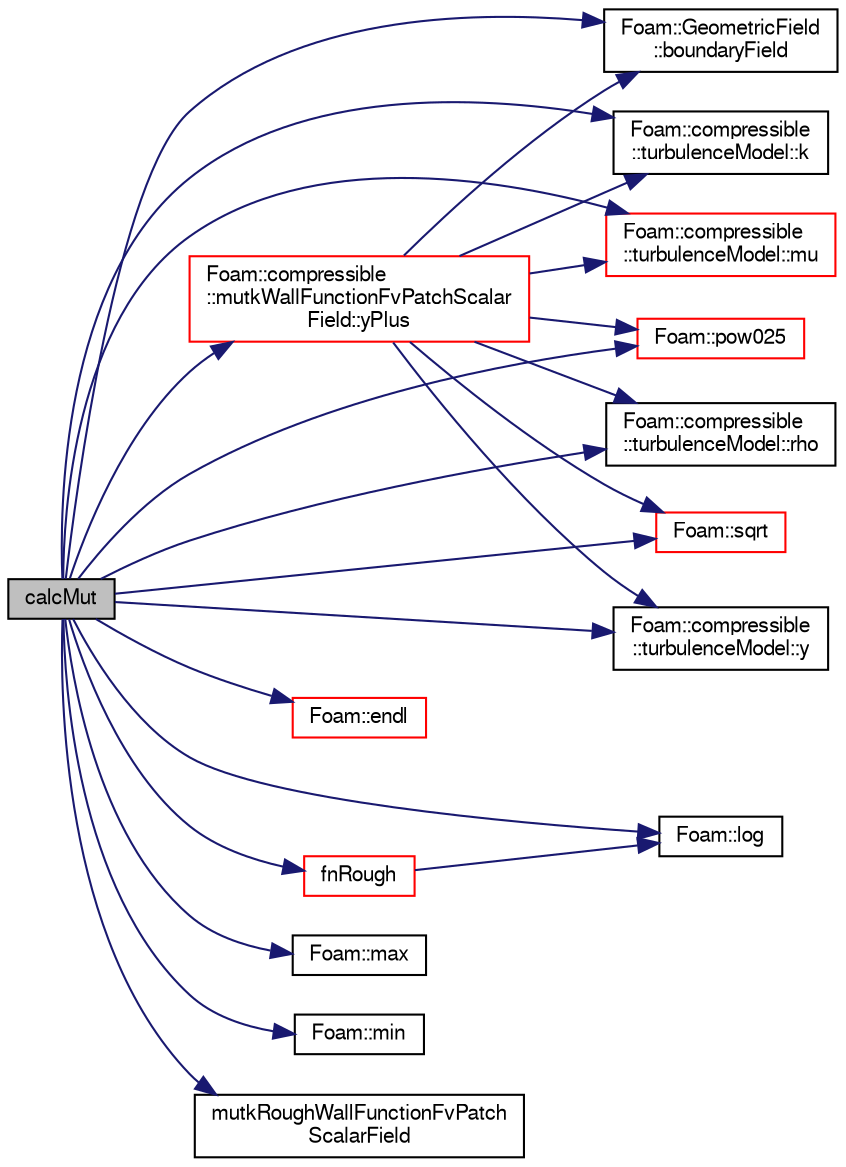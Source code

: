 digraph "calcMut"
{
  bgcolor="transparent";
  edge [fontname="FreeSans",fontsize="10",labelfontname="FreeSans",labelfontsize="10"];
  node [fontname="FreeSans",fontsize="10",shape=record];
  rankdir="LR";
  Node29 [label="calcMut",height=0.2,width=0.4,color="black", fillcolor="grey75", style="filled", fontcolor="black"];
  Node29 -> Node30 [color="midnightblue",fontsize="10",style="solid",fontname="FreeSans"];
  Node30 [label="Foam::GeometricField\l::boundaryField",height=0.2,width=0.4,color="black",URL="$a22434.html#a3c6c1a789b48ea0c5e8bff64f9c14f2d",tooltip="Return reference to GeometricBoundaryField. "];
  Node29 -> Node31 [color="midnightblue",fontsize="10",style="solid",fontname="FreeSans"];
  Node31 [label="Foam::endl",height=0.2,width=0.4,color="red",URL="$a21124.html#a2db8fe02a0d3909e9351bb4275b23ce4",tooltip="Add newline and flush stream. "];
  Node29 -> Node33 [color="midnightblue",fontsize="10",style="solid",fontname="FreeSans"];
  Node33 [label="fnRough",height=0.2,width=0.4,color="red",URL="$a30698.html#a6237926ff0e0f0e6f7713162ed42a1e2",tooltip="Compute the roughness function. "];
  Node33 -> Node34 [color="midnightblue",fontsize="10",style="solid",fontname="FreeSans"];
  Node34 [label="Foam::log",height=0.2,width=0.4,color="black",URL="$a21124.html#a6e89590da9859ad497977e08f110d4b5"];
  Node29 -> Node40 [color="midnightblue",fontsize="10",style="solid",fontname="FreeSans"];
  Node40 [label="Foam::compressible\l::turbulenceModel::k",height=0.2,width=0.4,color="black",URL="$a30818.html#a513c40f9ed37e2baed10984c3c4c57a9",tooltip="Return the turbulence kinetic energy. "];
  Node29 -> Node34 [color="midnightblue",fontsize="10",style="solid",fontname="FreeSans"];
  Node29 -> Node41 [color="midnightblue",fontsize="10",style="solid",fontname="FreeSans"];
  Node41 [label="Foam::max",height=0.2,width=0.4,color="black",URL="$a21124.html#ac993e906cf2774ae77e666bc24e81733"];
  Node29 -> Node42 [color="midnightblue",fontsize="10",style="solid",fontname="FreeSans"];
  Node42 [label="Foam::min",height=0.2,width=0.4,color="black",URL="$a21124.html#a253e112ad2d56d96230ff39ea7f442dc"];
  Node29 -> Node43 [color="midnightblue",fontsize="10",style="solid",fontname="FreeSans"];
  Node43 [label="Foam::compressible\l::turbulenceModel::mu",height=0.2,width=0.4,color="red",URL="$a30818.html#a54025d7e9635694b562bfb981e31e6da",tooltip="Return the laminar viscosity. "];
  Node29 -> Node45 [color="midnightblue",fontsize="10",style="solid",fontname="FreeSans"];
  Node45 [label="mutkRoughWallFunctionFvPatch\lScalarField",height=0.2,width=0.4,color="black",URL="$a30698.html#a2c929fce96fe68e2c22b737b934b42ba",tooltip="Construct from patch and internal field. "];
  Node29 -> Node46 [color="midnightblue",fontsize="10",style="solid",fontname="FreeSans"];
  Node46 [label="Foam::pow025",height=0.2,width=0.4,color="red",URL="$a21124.html#af8d7dc24dfce32ee37c1210e616966e1"];
  Node29 -> Node47 [color="midnightblue",fontsize="10",style="solid",fontname="FreeSans"];
  Node47 [label="Foam::compressible\l::turbulenceModel::rho",height=0.2,width=0.4,color="black",URL="$a30818.html#a85451bc9acf825ab1d3c3c143714bc38",tooltip="Access function to density field. "];
  Node29 -> Node48 [color="midnightblue",fontsize="10",style="solid",fontname="FreeSans"];
  Node48 [label="Foam::sqrt",height=0.2,width=0.4,color="red",URL="$a21124.html#a8616bd62eebf2342a80222fecb1bda71"];
  Node29 -> Node49 [color="midnightblue",fontsize="10",style="solid",fontname="FreeSans"];
  Node49 [label="Foam::compressible\l::turbulenceModel::y",height=0.2,width=0.4,color="black",URL="$a30818.html#a152c527a6b3137685b03893a7a3a73eb",tooltip="Return the near wall distances. "];
  Node29 -> Node50 [color="midnightblue",fontsize="10",style="solid",fontname="FreeSans"];
  Node50 [label="Foam::compressible\l::mutkWallFunctionFvPatchScalar\lField::yPlus",height=0.2,width=0.4,color="red",URL="$a30702.html#a0de83d05eb8aabc5f8cf747584ef03c3",tooltip="Calculate and return the yPlus at the boundary. "];
  Node50 -> Node49 [color="midnightblue",fontsize="10",style="solid",fontname="FreeSans"];
  Node50 -> Node40 [color="midnightblue",fontsize="10",style="solid",fontname="FreeSans"];
  Node50 -> Node30 [color="midnightblue",fontsize="10",style="solid",fontname="FreeSans"];
  Node50 -> Node43 [color="midnightblue",fontsize="10",style="solid",fontname="FreeSans"];
  Node50 -> Node47 [color="midnightblue",fontsize="10",style="solid",fontname="FreeSans"];
  Node50 -> Node46 [color="midnightblue",fontsize="10",style="solid",fontname="FreeSans"];
  Node50 -> Node48 [color="midnightblue",fontsize="10",style="solid",fontname="FreeSans"];
}
